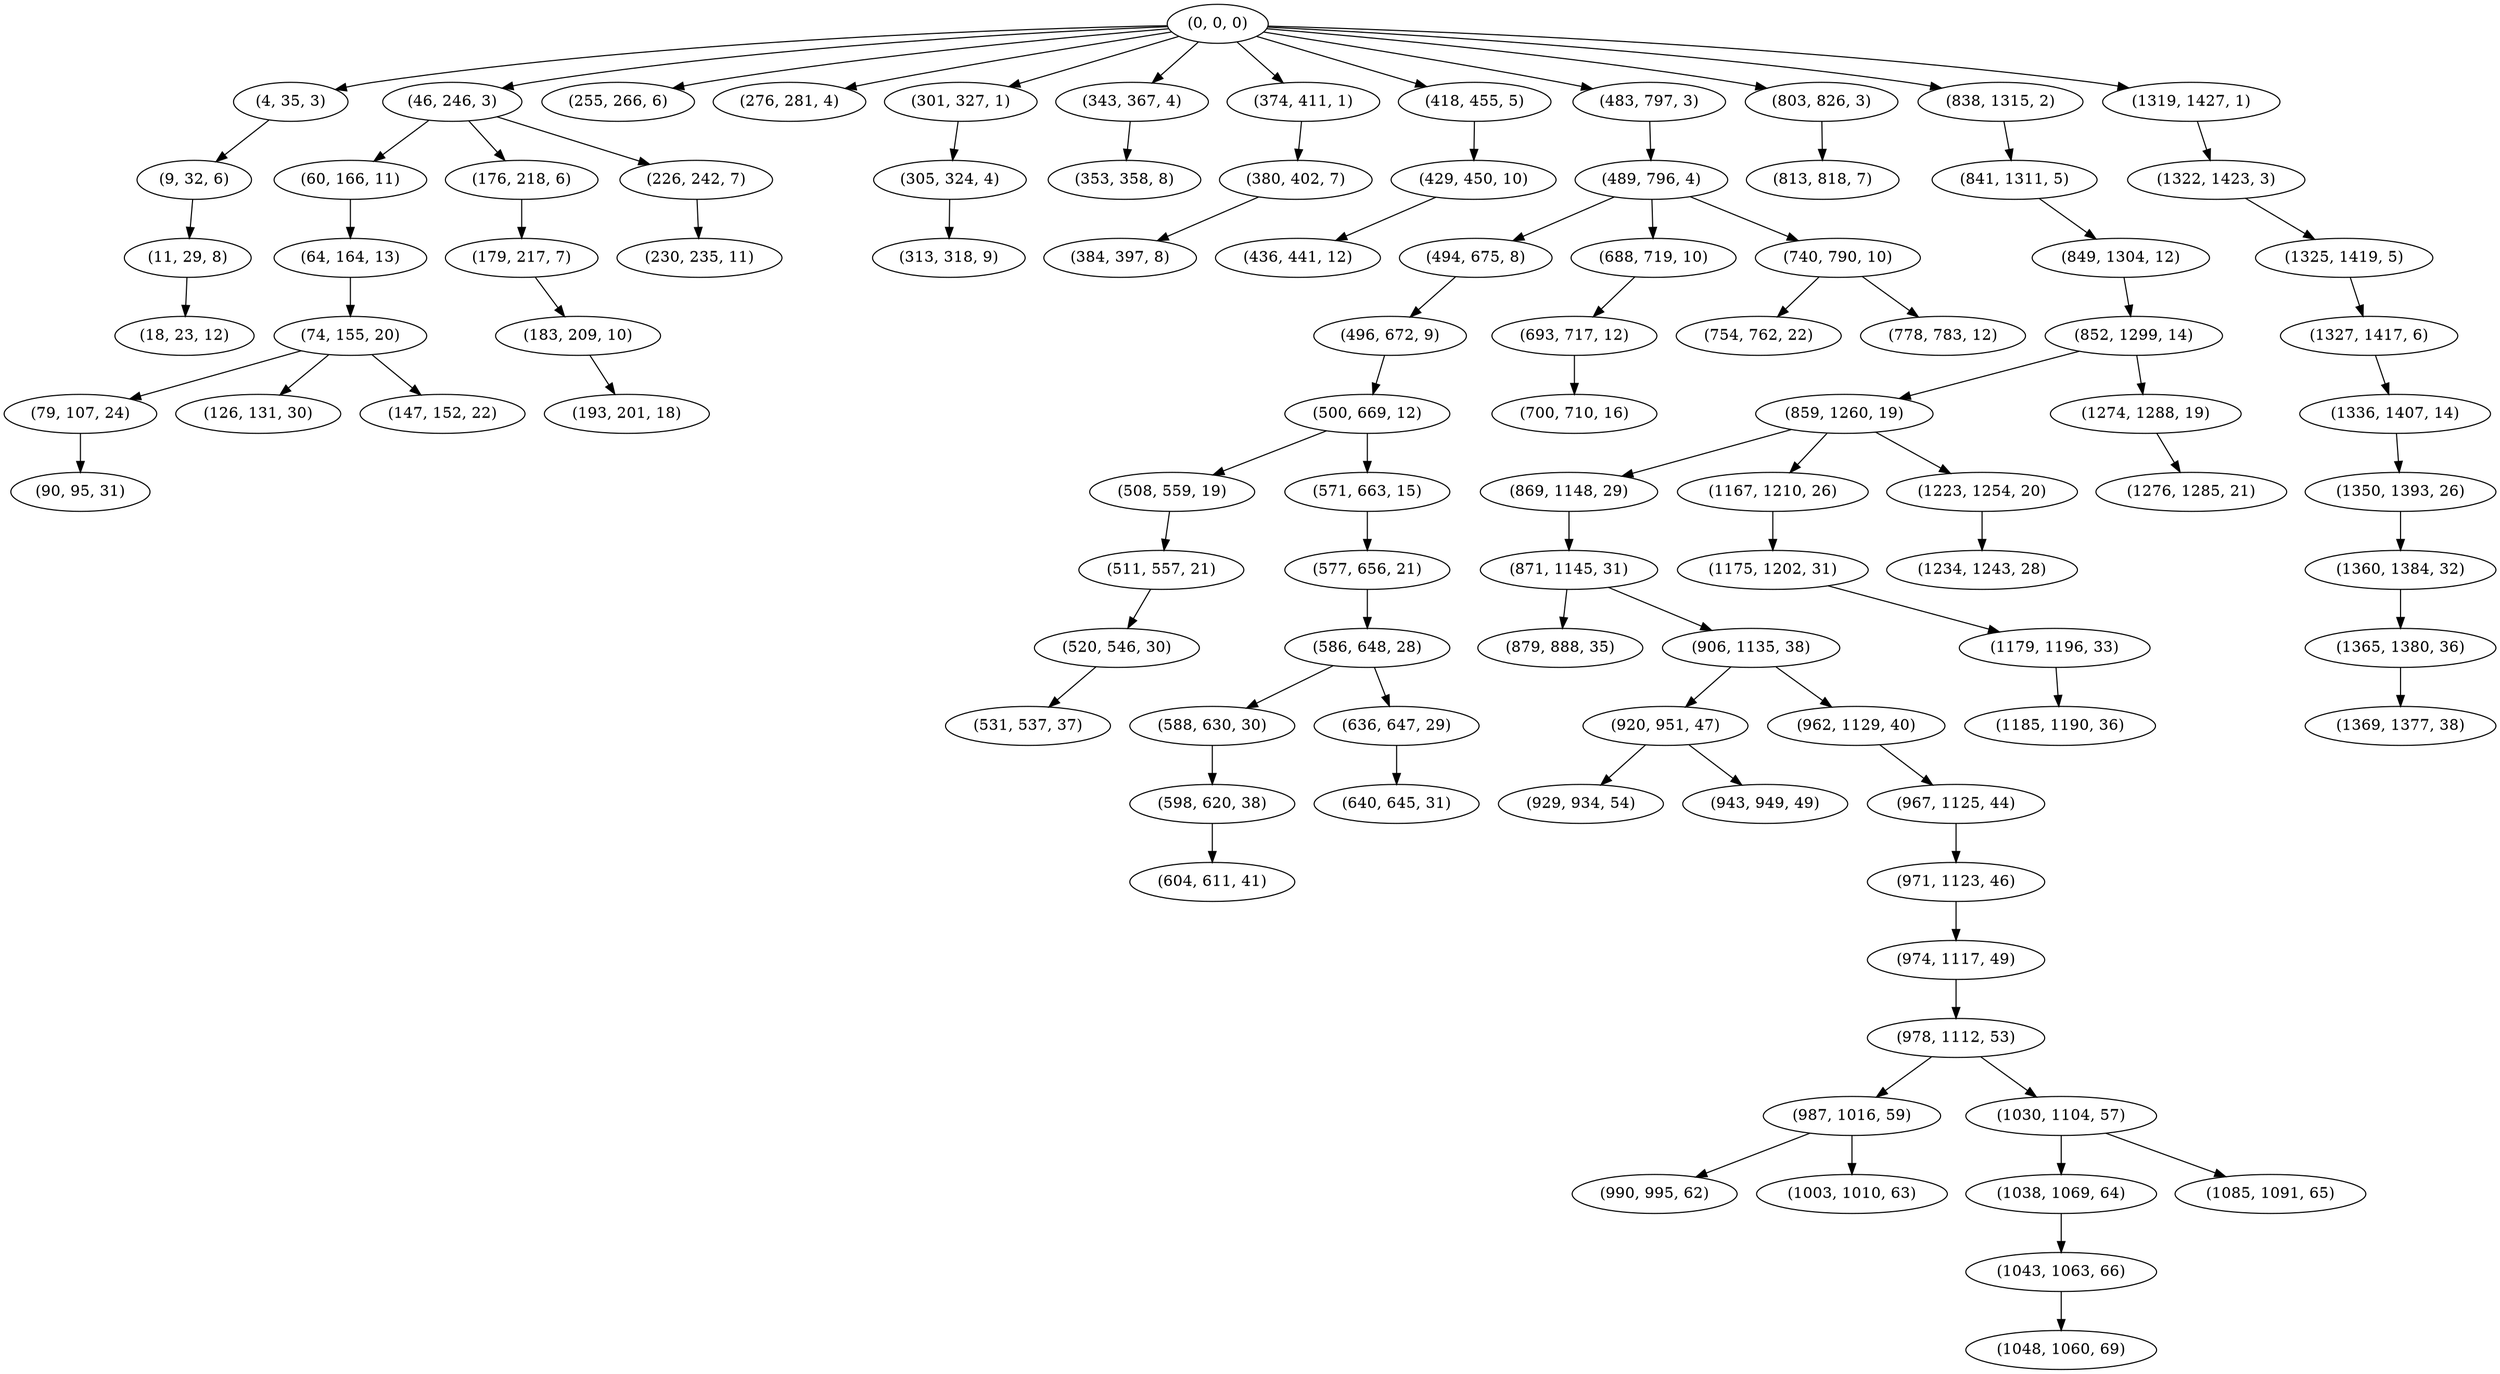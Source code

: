 digraph tree {
    "(0, 0, 0)";
    "(4, 35, 3)";
    "(9, 32, 6)";
    "(11, 29, 8)";
    "(18, 23, 12)";
    "(46, 246, 3)";
    "(60, 166, 11)";
    "(64, 164, 13)";
    "(74, 155, 20)";
    "(79, 107, 24)";
    "(90, 95, 31)";
    "(126, 131, 30)";
    "(147, 152, 22)";
    "(176, 218, 6)";
    "(179, 217, 7)";
    "(183, 209, 10)";
    "(193, 201, 18)";
    "(226, 242, 7)";
    "(230, 235, 11)";
    "(255, 266, 6)";
    "(276, 281, 4)";
    "(301, 327, 1)";
    "(305, 324, 4)";
    "(313, 318, 9)";
    "(343, 367, 4)";
    "(353, 358, 8)";
    "(374, 411, 1)";
    "(380, 402, 7)";
    "(384, 397, 8)";
    "(418, 455, 5)";
    "(429, 450, 10)";
    "(436, 441, 12)";
    "(483, 797, 3)";
    "(489, 796, 4)";
    "(494, 675, 8)";
    "(496, 672, 9)";
    "(500, 669, 12)";
    "(508, 559, 19)";
    "(511, 557, 21)";
    "(520, 546, 30)";
    "(531, 537, 37)";
    "(571, 663, 15)";
    "(577, 656, 21)";
    "(586, 648, 28)";
    "(588, 630, 30)";
    "(598, 620, 38)";
    "(604, 611, 41)";
    "(636, 647, 29)";
    "(640, 645, 31)";
    "(688, 719, 10)";
    "(693, 717, 12)";
    "(700, 710, 16)";
    "(740, 790, 10)";
    "(754, 762, 22)";
    "(778, 783, 12)";
    "(803, 826, 3)";
    "(813, 818, 7)";
    "(838, 1315, 2)";
    "(841, 1311, 5)";
    "(849, 1304, 12)";
    "(852, 1299, 14)";
    "(859, 1260, 19)";
    "(869, 1148, 29)";
    "(871, 1145, 31)";
    "(879, 888, 35)";
    "(906, 1135, 38)";
    "(920, 951, 47)";
    "(929, 934, 54)";
    "(943, 949, 49)";
    "(962, 1129, 40)";
    "(967, 1125, 44)";
    "(971, 1123, 46)";
    "(974, 1117, 49)";
    "(978, 1112, 53)";
    "(987, 1016, 59)";
    "(990, 995, 62)";
    "(1003, 1010, 63)";
    "(1030, 1104, 57)";
    "(1038, 1069, 64)";
    "(1043, 1063, 66)";
    "(1048, 1060, 69)";
    "(1085, 1091, 65)";
    "(1167, 1210, 26)";
    "(1175, 1202, 31)";
    "(1179, 1196, 33)";
    "(1185, 1190, 36)";
    "(1223, 1254, 20)";
    "(1234, 1243, 28)";
    "(1274, 1288, 19)";
    "(1276, 1285, 21)";
    "(1319, 1427, 1)";
    "(1322, 1423, 3)";
    "(1325, 1419, 5)";
    "(1327, 1417, 6)";
    "(1336, 1407, 14)";
    "(1350, 1393, 26)";
    "(1360, 1384, 32)";
    "(1365, 1380, 36)";
    "(1369, 1377, 38)";
    "(0, 0, 0)" -> "(4, 35, 3)";
    "(0, 0, 0)" -> "(46, 246, 3)";
    "(0, 0, 0)" -> "(255, 266, 6)";
    "(0, 0, 0)" -> "(276, 281, 4)";
    "(0, 0, 0)" -> "(301, 327, 1)";
    "(0, 0, 0)" -> "(343, 367, 4)";
    "(0, 0, 0)" -> "(374, 411, 1)";
    "(0, 0, 0)" -> "(418, 455, 5)";
    "(0, 0, 0)" -> "(483, 797, 3)";
    "(0, 0, 0)" -> "(803, 826, 3)";
    "(0, 0, 0)" -> "(838, 1315, 2)";
    "(0, 0, 0)" -> "(1319, 1427, 1)";
    "(4, 35, 3)" -> "(9, 32, 6)";
    "(9, 32, 6)" -> "(11, 29, 8)";
    "(11, 29, 8)" -> "(18, 23, 12)";
    "(46, 246, 3)" -> "(60, 166, 11)";
    "(46, 246, 3)" -> "(176, 218, 6)";
    "(46, 246, 3)" -> "(226, 242, 7)";
    "(60, 166, 11)" -> "(64, 164, 13)";
    "(64, 164, 13)" -> "(74, 155, 20)";
    "(74, 155, 20)" -> "(79, 107, 24)";
    "(74, 155, 20)" -> "(126, 131, 30)";
    "(74, 155, 20)" -> "(147, 152, 22)";
    "(79, 107, 24)" -> "(90, 95, 31)";
    "(176, 218, 6)" -> "(179, 217, 7)";
    "(179, 217, 7)" -> "(183, 209, 10)";
    "(183, 209, 10)" -> "(193, 201, 18)";
    "(226, 242, 7)" -> "(230, 235, 11)";
    "(301, 327, 1)" -> "(305, 324, 4)";
    "(305, 324, 4)" -> "(313, 318, 9)";
    "(343, 367, 4)" -> "(353, 358, 8)";
    "(374, 411, 1)" -> "(380, 402, 7)";
    "(380, 402, 7)" -> "(384, 397, 8)";
    "(418, 455, 5)" -> "(429, 450, 10)";
    "(429, 450, 10)" -> "(436, 441, 12)";
    "(483, 797, 3)" -> "(489, 796, 4)";
    "(489, 796, 4)" -> "(494, 675, 8)";
    "(489, 796, 4)" -> "(688, 719, 10)";
    "(489, 796, 4)" -> "(740, 790, 10)";
    "(494, 675, 8)" -> "(496, 672, 9)";
    "(496, 672, 9)" -> "(500, 669, 12)";
    "(500, 669, 12)" -> "(508, 559, 19)";
    "(500, 669, 12)" -> "(571, 663, 15)";
    "(508, 559, 19)" -> "(511, 557, 21)";
    "(511, 557, 21)" -> "(520, 546, 30)";
    "(520, 546, 30)" -> "(531, 537, 37)";
    "(571, 663, 15)" -> "(577, 656, 21)";
    "(577, 656, 21)" -> "(586, 648, 28)";
    "(586, 648, 28)" -> "(588, 630, 30)";
    "(586, 648, 28)" -> "(636, 647, 29)";
    "(588, 630, 30)" -> "(598, 620, 38)";
    "(598, 620, 38)" -> "(604, 611, 41)";
    "(636, 647, 29)" -> "(640, 645, 31)";
    "(688, 719, 10)" -> "(693, 717, 12)";
    "(693, 717, 12)" -> "(700, 710, 16)";
    "(740, 790, 10)" -> "(754, 762, 22)";
    "(740, 790, 10)" -> "(778, 783, 12)";
    "(803, 826, 3)" -> "(813, 818, 7)";
    "(838, 1315, 2)" -> "(841, 1311, 5)";
    "(841, 1311, 5)" -> "(849, 1304, 12)";
    "(849, 1304, 12)" -> "(852, 1299, 14)";
    "(852, 1299, 14)" -> "(859, 1260, 19)";
    "(852, 1299, 14)" -> "(1274, 1288, 19)";
    "(859, 1260, 19)" -> "(869, 1148, 29)";
    "(859, 1260, 19)" -> "(1167, 1210, 26)";
    "(859, 1260, 19)" -> "(1223, 1254, 20)";
    "(869, 1148, 29)" -> "(871, 1145, 31)";
    "(871, 1145, 31)" -> "(879, 888, 35)";
    "(871, 1145, 31)" -> "(906, 1135, 38)";
    "(906, 1135, 38)" -> "(920, 951, 47)";
    "(906, 1135, 38)" -> "(962, 1129, 40)";
    "(920, 951, 47)" -> "(929, 934, 54)";
    "(920, 951, 47)" -> "(943, 949, 49)";
    "(962, 1129, 40)" -> "(967, 1125, 44)";
    "(967, 1125, 44)" -> "(971, 1123, 46)";
    "(971, 1123, 46)" -> "(974, 1117, 49)";
    "(974, 1117, 49)" -> "(978, 1112, 53)";
    "(978, 1112, 53)" -> "(987, 1016, 59)";
    "(978, 1112, 53)" -> "(1030, 1104, 57)";
    "(987, 1016, 59)" -> "(990, 995, 62)";
    "(987, 1016, 59)" -> "(1003, 1010, 63)";
    "(1030, 1104, 57)" -> "(1038, 1069, 64)";
    "(1030, 1104, 57)" -> "(1085, 1091, 65)";
    "(1038, 1069, 64)" -> "(1043, 1063, 66)";
    "(1043, 1063, 66)" -> "(1048, 1060, 69)";
    "(1167, 1210, 26)" -> "(1175, 1202, 31)";
    "(1175, 1202, 31)" -> "(1179, 1196, 33)";
    "(1179, 1196, 33)" -> "(1185, 1190, 36)";
    "(1223, 1254, 20)" -> "(1234, 1243, 28)";
    "(1274, 1288, 19)" -> "(1276, 1285, 21)";
    "(1319, 1427, 1)" -> "(1322, 1423, 3)";
    "(1322, 1423, 3)" -> "(1325, 1419, 5)";
    "(1325, 1419, 5)" -> "(1327, 1417, 6)";
    "(1327, 1417, 6)" -> "(1336, 1407, 14)";
    "(1336, 1407, 14)" -> "(1350, 1393, 26)";
    "(1350, 1393, 26)" -> "(1360, 1384, 32)";
    "(1360, 1384, 32)" -> "(1365, 1380, 36)";
    "(1365, 1380, 36)" -> "(1369, 1377, 38)";
}
